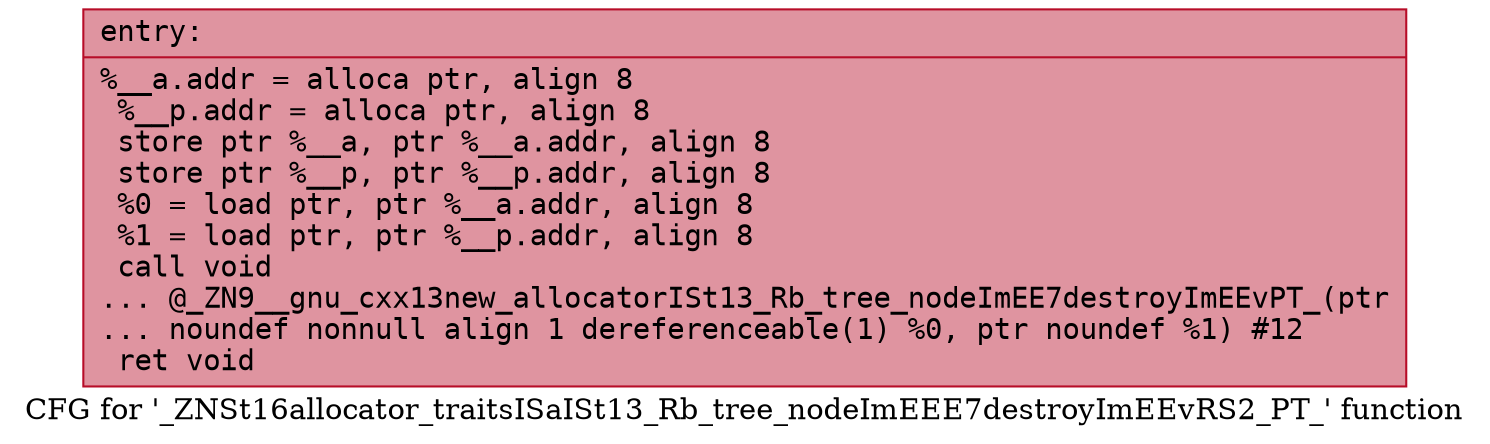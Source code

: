 digraph "CFG for '_ZNSt16allocator_traitsISaISt13_Rb_tree_nodeImEEE7destroyImEEvRS2_PT_' function" {
	label="CFG for '_ZNSt16allocator_traitsISaISt13_Rb_tree_nodeImEEE7destroyImEEvRS2_PT_' function";

	Node0x56346570da50 [shape=record,color="#b70d28ff", style=filled, fillcolor="#b70d2870" fontname="Courier",label="{entry:\l|  %__a.addr = alloca ptr, align 8\l  %__p.addr = alloca ptr, align 8\l  store ptr %__a, ptr %__a.addr, align 8\l  store ptr %__p, ptr %__p.addr, align 8\l  %0 = load ptr, ptr %__a.addr, align 8\l  %1 = load ptr, ptr %__p.addr, align 8\l  call void\l... @_ZN9__gnu_cxx13new_allocatorISt13_Rb_tree_nodeImEE7destroyImEEvPT_(ptr\l... noundef nonnull align 1 dereferenceable(1) %0, ptr noundef %1) #12\l  ret void\l}"];
}
